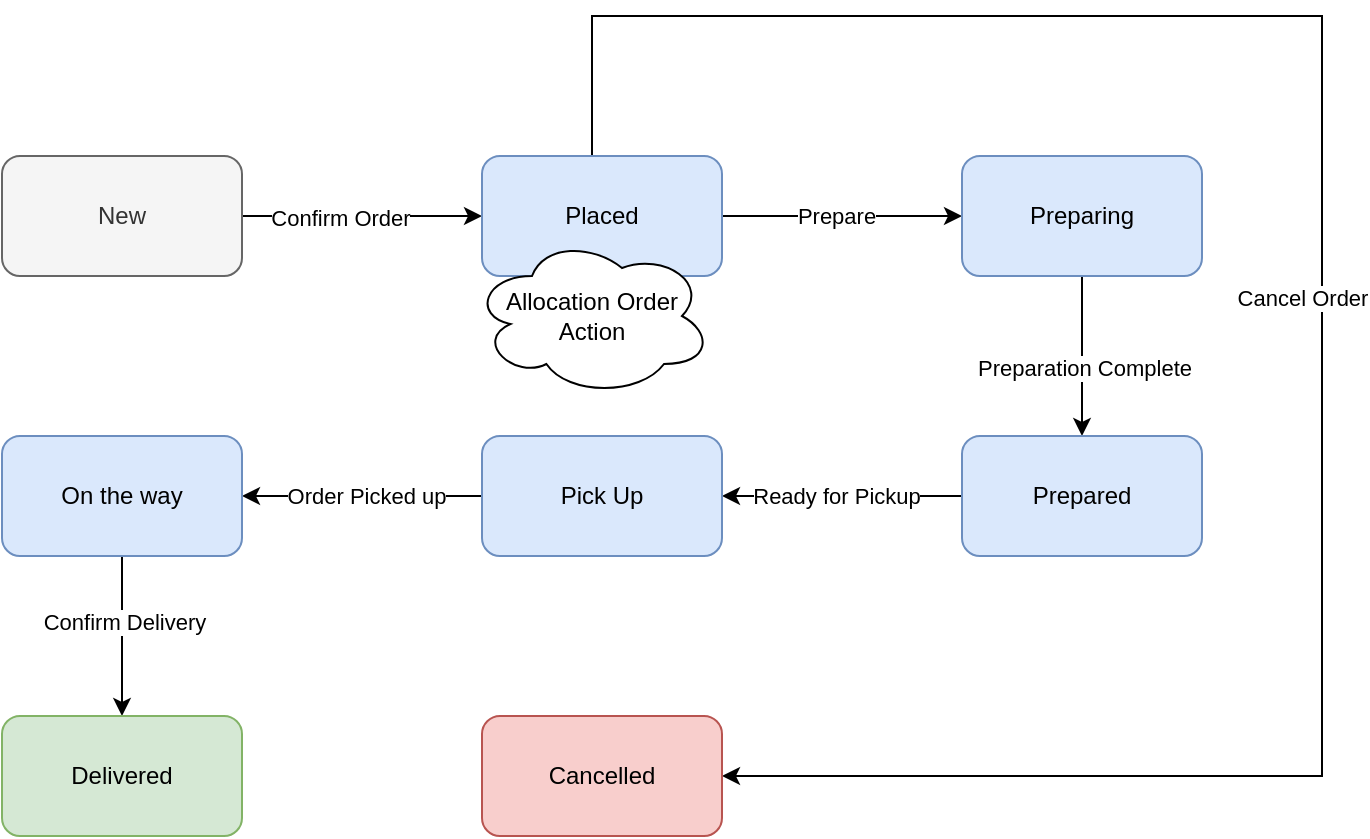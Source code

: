 <mxfile version="15.3.5" type="device"><diagram id="qQZ0AWzhy5BYMKfQ3gv8" name="Page-1"><mxGraphModel dx="1422" dy="762" grid="1" gridSize="10" guides="1" tooltips="1" connect="1" arrows="1" fold="1" page="1" pageScale="1" pageWidth="850" pageHeight="1100" math="0" shadow="0"><root><mxCell id="0"/><mxCell id="1" parent="0"/><mxCell id="WLBICpdNa1z6zTI4WrjQ-1" style="edgeStyle=orthogonalEdgeStyle;rounded=0;orthogonalLoop=1;jettySize=auto;html=1;exitX=1;exitY=0.5;exitDx=0;exitDy=0;entryX=0;entryY=0.5;entryDx=0;entryDy=0;" parent="1" source="9Q9ZvqGKCkMdrkdS3310-1" target="9Q9ZvqGKCkMdrkdS3310-2" edge="1"><mxGeometry relative="1" as="geometry"/></mxCell><mxCell id="WLBICpdNa1z6zTI4WrjQ-2" value="Confirm Order" style="edgeLabel;html=1;align=center;verticalAlign=middle;resizable=0;points=[];" parent="WLBICpdNa1z6zTI4WrjQ-1" vertex="1" connectable="0"><mxGeometry x="-0.183" y="-1" relative="1" as="geometry"><mxPoint as="offset"/></mxGeometry></mxCell><mxCell id="9Q9ZvqGKCkMdrkdS3310-1" value="New" style="rounded=1;whiteSpace=wrap;html=1;fillColor=#f5f5f5;strokeColor=#666666;fontColor=#333333;" parent="1" vertex="1"><mxGeometry x="70" y="80" width="120" height="60" as="geometry"/></mxCell><mxCell id="9Q9ZvqGKCkMdrkdS3310-11" style="edgeStyle=orthogonalEdgeStyle;rounded=0;orthogonalLoop=1;jettySize=auto;html=1;exitX=1;exitY=0.5;exitDx=0;exitDy=0;entryX=0;entryY=0.5;entryDx=0;entryDy=0;" parent="1" source="9Q9ZvqGKCkMdrkdS3310-2" target="9Q9ZvqGKCkMdrkdS3310-3" edge="1"><mxGeometry relative="1" as="geometry"/></mxCell><mxCell id="9Q9ZvqGKCkMdrkdS3310-12" value="Prepare" style="edgeLabel;html=1;align=center;verticalAlign=middle;resizable=0;points=[];" parent="9Q9ZvqGKCkMdrkdS3310-11" vertex="1" connectable="0"><mxGeometry x="-0.241" y="1" relative="1" as="geometry"><mxPoint x="11" y="1" as="offset"/></mxGeometry></mxCell><mxCell id="9Q9ZvqGKCkMdrkdS3310-21" style="edgeStyle=orthogonalEdgeStyle;rounded=0;orthogonalLoop=1;jettySize=auto;html=1;exitX=0.5;exitY=0;exitDx=0;exitDy=0;entryX=1;entryY=0.5;entryDx=0;entryDy=0;" parent="1" source="9Q9ZvqGKCkMdrkdS3310-2" target="9Q9ZvqGKCkMdrkdS3310-5" edge="1"><mxGeometry relative="1" as="geometry"><mxPoint x="700" y="150" as="targetPoint"/><Array as="points"><mxPoint x="365" y="80"/><mxPoint x="365" y="10"/><mxPoint x="730" y="10"/><mxPoint x="730" y="390"/></Array></mxGeometry></mxCell><mxCell id="9Q9ZvqGKCkMdrkdS3310-22" value="Cancel Order" style="edgeLabel;html=1;align=center;verticalAlign=middle;resizable=0;points=[];" parent="9Q9ZvqGKCkMdrkdS3310-21" vertex="1" connectable="0"><mxGeometry x="0.029" relative="1" as="geometry"><mxPoint x="-10" y="5" as="offset"/></mxGeometry></mxCell><mxCell id="9Q9ZvqGKCkMdrkdS3310-2" value="Placed" style="rounded=1;whiteSpace=wrap;html=1;fillColor=#dae8fc;strokeColor=#6c8ebf;" parent="1" vertex="1"><mxGeometry x="310" y="80" width="120" height="60" as="geometry"/></mxCell><mxCell id="9Q9ZvqGKCkMdrkdS3310-13" style="edgeStyle=orthogonalEdgeStyle;rounded=0;orthogonalLoop=1;jettySize=auto;html=1;exitX=0.5;exitY=1;exitDx=0;exitDy=0;entryX=0.5;entryY=0;entryDx=0;entryDy=0;" parent="1" source="9Q9ZvqGKCkMdrkdS3310-3" target="9Q9ZvqGKCkMdrkdS3310-4" edge="1"><mxGeometry relative="1" as="geometry"/></mxCell><mxCell id="9Q9ZvqGKCkMdrkdS3310-14" value="Preparation Complete" style="edgeLabel;html=1;align=center;verticalAlign=middle;resizable=0;points=[];" parent="9Q9ZvqGKCkMdrkdS3310-13" vertex="1" connectable="0"><mxGeometry x="0.151" y="1" relative="1" as="geometry"><mxPoint as="offset"/></mxGeometry></mxCell><mxCell id="9Q9ZvqGKCkMdrkdS3310-3" value="Preparing" style="rounded=1;whiteSpace=wrap;html=1;fillColor=#dae8fc;strokeColor=#6c8ebf;" parent="1" vertex="1"><mxGeometry x="550" y="80" width="120" height="60" as="geometry"/></mxCell><mxCell id="9Q9ZvqGKCkMdrkdS3310-23" style="edgeStyle=orthogonalEdgeStyle;rounded=0;orthogonalLoop=1;jettySize=auto;html=1;exitX=0;exitY=0.5;exitDx=0;exitDy=0;entryX=1;entryY=0.5;entryDx=0;entryDy=0;" parent="1" source="9Q9ZvqGKCkMdrkdS3310-4" target="9Q9ZvqGKCkMdrkdS3310-6" edge="1"><mxGeometry relative="1" as="geometry"/></mxCell><mxCell id="9Q9ZvqGKCkMdrkdS3310-24" value="Ready for Pickup" style="edgeLabel;html=1;align=center;verticalAlign=middle;resizable=0;points=[];" parent="9Q9ZvqGKCkMdrkdS3310-23" vertex="1" connectable="0"><mxGeometry x="0.252" y="-1" relative="1" as="geometry"><mxPoint x="12" y="1" as="offset"/></mxGeometry></mxCell><mxCell id="9Q9ZvqGKCkMdrkdS3310-4" value="Prepared" style="rounded=1;whiteSpace=wrap;html=1;fillColor=#dae8fc;strokeColor=#6c8ebf;" parent="1" vertex="1"><mxGeometry x="550" y="220" width="120" height="60" as="geometry"/></mxCell><mxCell id="9Q9ZvqGKCkMdrkdS3310-5" value="Cancelled" style="rounded=1;whiteSpace=wrap;html=1;fillColor=#f8cecc;strokeColor=#b85450;" parent="1" vertex="1"><mxGeometry x="310" y="360" width="120" height="60" as="geometry"/></mxCell><mxCell id="9Q9ZvqGKCkMdrkdS3310-15" style="edgeStyle=orthogonalEdgeStyle;rounded=0;orthogonalLoop=1;jettySize=auto;html=1;exitX=0;exitY=0.5;exitDx=0;exitDy=0;entryX=1;entryY=0.5;entryDx=0;entryDy=0;" parent="1" source="9Q9ZvqGKCkMdrkdS3310-6" target="9Q9ZvqGKCkMdrkdS3310-7" edge="1"><mxGeometry relative="1" as="geometry"/></mxCell><mxCell id="9Q9ZvqGKCkMdrkdS3310-16" value="Order Picked up" style="edgeLabel;html=1;align=center;verticalAlign=middle;resizable=0;points=[];" parent="9Q9ZvqGKCkMdrkdS3310-15" vertex="1" connectable="0"><mxGeometry x="0.293" y="4" relative="1" as="geometry"><mxPoint x="19" y="-4" as="offset"/></mxGeometry></mxCell><mxCell id="9Q9ZvqGKCkMdrkdS3310-6" value="Pick Up" style="rounded=1;whiteSpace=wrap;html=1;fillColor=#dae8fc;strokeColor=#6c8ebf;" parent="1" vertex="1"><mxGeometry x="310" y="220" width="120" height="60" as="geometry"/></mxCell><mxCell id="9Q9ZvqGKCkMdrkdS3310-18" style="edgeStyle=orthogonalEdgeStyle;rounded=0;orthogonalLoop=1;jettySize=auto;html=1;exitX=0.5;exitY=1;exitDx=0;exitDy=0;entryX=0.5;entryY=0;entryDx=0;entryDy=0;" parent="1" source="9Q9ZvqGKCkMdrkdS3310-7" target="9Q9ZvqGKCkMdrkdS3310-8" edge="1"><mxGeometry relative="1" as="geometry"><Array as="points"><mxPoint x="130" y="320"/><mxPoint x="130" y="320"/></Array></mxGeometry></mxCell><mxCell id="9Q9ZvqGKCkMdrkdS3310-19" value="Confirm Delivery" style="edgeLabel;html=1;align=center;verticalAlign=middle;resizable=0;points=[];" parent="9Q9ZvqGKCkMdrkdS3310-18" vertex="1" connectable="0"><mxGeometry x="-0.189" y="1" relative="1" as="geometry"><mxPoint as="offset"/></mxGeometry></mxCell><mxCell id="9Q9ZvqGKCkMdrkdS3310-7" value="On the way" style="rounded=1;whiteSpace=wrap;html=1;fillColor=#dae8fc;strokeColor=#6c8ebf;" parent="1" vertex="1"><mxGeometry x="70" y="220" width="120" height="60" as="geometry"/></mxCell><mxCell id="9Q9ZvqGKCkMdrkdS3310-8" value="Delivered" style="rounded=1;whiteSpace=wrap;html=1;fillColor=#d5e8d4;strokeColor=#82b366;" parent="1" vertex="1"><mxGeometry x="70" y="360" width="120" height="60" as="geometry"/></mxCell><mxCell id="MntjumZrHg-q-8WBh9rJ-3" value="Allocation Order &lt;br&gt;Action" style="ellipse;shape=cloud;whiteSpace=wrap;html=1;hachureGap=4;pointerEvents=0;" vertex="1" parent="1"><mxGeometry x="305" y="120" width="120" height="80" as="geometry"/></mxCell></root></mxGraphModel></diagram></mxfile>